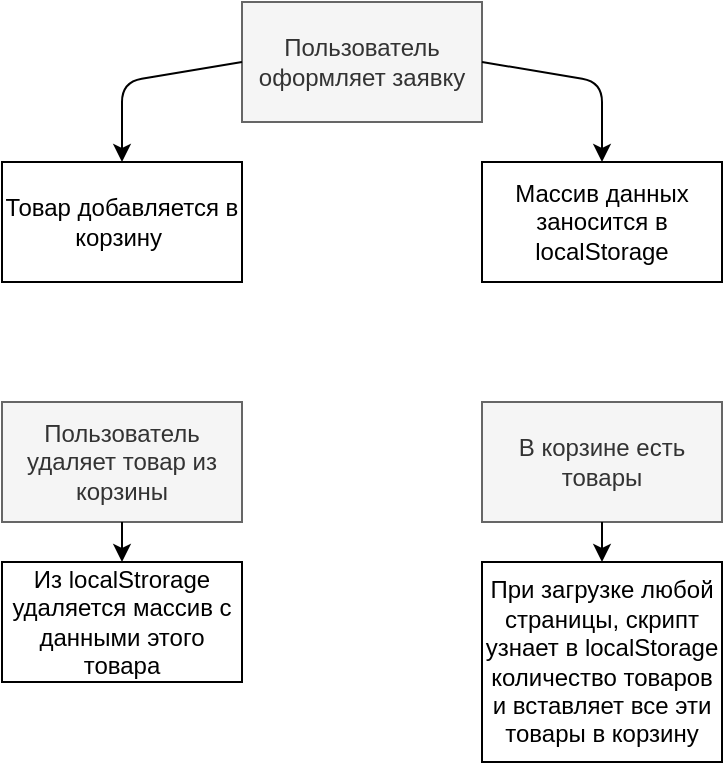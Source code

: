<mxfile version="14.8.0" type="github">
  <diagram id="-b-Q43t-V7D__iYXyRTN" name="Page-1">
    <mxGraphModel dx="1038" dy="579" grid="1" gridSize="10" guides="1" tooltips="1" connect="1" arrows="1" fold="1" page="1" pageScale="1" pageWidth="827" pageHeight="1169" math="0" shadow="0">
      <root>
        <mxCell id="0" />
        <mxCell id="1" parent="0" />
        <mxCell id="sZ3xOw-RGpPOunee8FkE-1" value="Пользователь оформляет заявку" style="rounded=0;whiteSpace=wrap;html=1;fillColor=#f5f5f5;strokeColor=#666666;fontColor=#333333;" vertex="1" parent="1">
          <mxGeometry x="340" y="40" width="120" height="60" as="geometry" />
        </mxCell>
        <mxCell id="sZ3xOw-RGpPOunee8FkE-2" value="Товар добавляется в корзину&amp;nbsp;" style="rounded=0;whiteSpace=wrap;html=1;" vertex="1" parent="1">
          <mxGeometry x="220" y="120" width="120" height="60" as="geometry" />
        </mxCell>
        <mxCell id="sZ3xOw-RGpPOunee8FkE-3" value="Массив данных заносится в localStorage" style="rounded=0;whiteSpace=wrap;html=1;" vertex="1" parent="1">
          <mxGeometry x="460" y="120" width="120" height="60" as="geometry" />
        </mxCell>
        <mxCell id="sZ3xOw-RGpPOunee8FkE-7" value="" style="endArrow=classic;html=1;entryX=0.5;entryY=0;entryDx=0;entryDy=0;exitX=0;exitY=0.5;exitDx=0;exitDy=0;" edge="1" parent="1" source="sZ3xOw-RGpPOunee8FkE-1" target="sZ3xOw-RGpPOunee8FkE-2">
          <mxGeometry width="50" height="50" relative="1" as="geometry">
            <mxPoint x="250" y="100" as="sourcePoint" />
            <mxPoint x="300" y="50" as="targetPoint" />
            <Array as="points">
              <mxPoint x="280" y="80" />
            </Array>
          </mxGeometry>
        </mxCell>
        <mxCell id="sZ3xOw-RGpPOunee8FkE-8" value="" style="endArrow=classic;html=1;entryX=0.5;entryY=0;entryDx=0;entryDy=0;exitX=1;exitY=0.5;exitDx=0;exitDy=0;jumpStyle=none;" edge="1" parent="1" source="sZ3xOw-RGpPOunee8FkE-1">
          <mxGeometry width="50" height="50" relative="1" as="geometry">
            <mxPoint x="580" y="70" as="sourcePoint" />
            <mxPoint x="520" y="120" as="targetPoint" />
            <Array as="points">
              <mxPoint x="520" y="80" />
            </Array>
          </mxGeometry>
        </mxCell>
        <mxCell id="sZ3xOw-RGpPOunee8FkE-9" value="Пользователь удаляет товар из корзины" style="rounded=0;whiteSpace=wrap;html=1;fillColor=#f5f5f5;strokeColor=#666666;fontColor=#333333;" vertex="1" parent="1">
          <mxGeometry x="220" y="240" width="120" height="60" as="geometry" />
        </mxCell>
        <mxCell id="sZ3xOw-RGpPOunee8FkE-11" value="Из localStrorage удаляется массив с данными этого товара" style="rounded=0;whiteSpace=wrap;html=1;" vertex="1" parent="1">
          <mxGeometry x="220" y="320" width="120" height="60" as="geometry" />
        </mxCell>
        <mxCell id="sZ3xOw-RGpPOunee8FkE-13" value="" style="endArrow=classic;html=1;exitX=0.5;exitY=1;exitDx=0;exitDy=0;jumpStyle=none;" edge="1" source="sZ3xOw-RGpPOunee8FkE-9" parent="1">
          <mxGeometry width="50" height="50" relative="1" as="geometry">
            <mxPoint x="460" y="270" as="sourcePoint" />
            <mxPoint x="280" y="320" as="targetPoint" />
            <Array as="points" />
          </mxGeometry>
        </mxCell>
        <mxCell id="sZ3xOw-RGpPOunee8FkE-14" value="В корзине есть товары" style="rounded=0;whiteSpace=wrap;html=1;fillColor=#f5f5f5;strokeColor=#666666;fontColor=#333333;" vertex="1" parent="1">
          <mxGeometry x="460" y="240" width="120" height="60" as="geometry" />
        </mxCell>
        <mxCell id="sZ3xOw-RGpPOunee8FkE-15" value="При загрузке любой страницы, скрипт узнает в localStorage количество товаров и вставляет все эти товары в корзину" style="rounded=0;whiteSpace=wrap;html=1;" vertex="1" parent="1">
          <mxGeometry x="460" y="320" width="120" height="100" as="geometry" />
        </mxCell>
        <mxCell id="sZ3xOw-RGpPOunee8FkE-17" value="" style="endArrow=classic;html=1;entryX=0.5;entryY=0;entryDx=0;entryDy=0;exitX=0.5;exitY=1;exitDx=0;exitDy=0;" edge="1" source="sZ3xOw-RGpPOunee8FkE-14" target="sZ3xOw-RGpPOunee8FkE-15" parent="1">
          <mxGeometry width="50" height="50" relative="1" as="geometry">
            <mxPoint x="370" y="300" as="sourcePoint" />
            <mxPoint x="420" y="250" as="targetPoint" />
            <Array as="points" />
          </mxGeometry>
        </mxCell>
      </root>
    </mxGraphModel>
  </diagram>
</mxfile>
